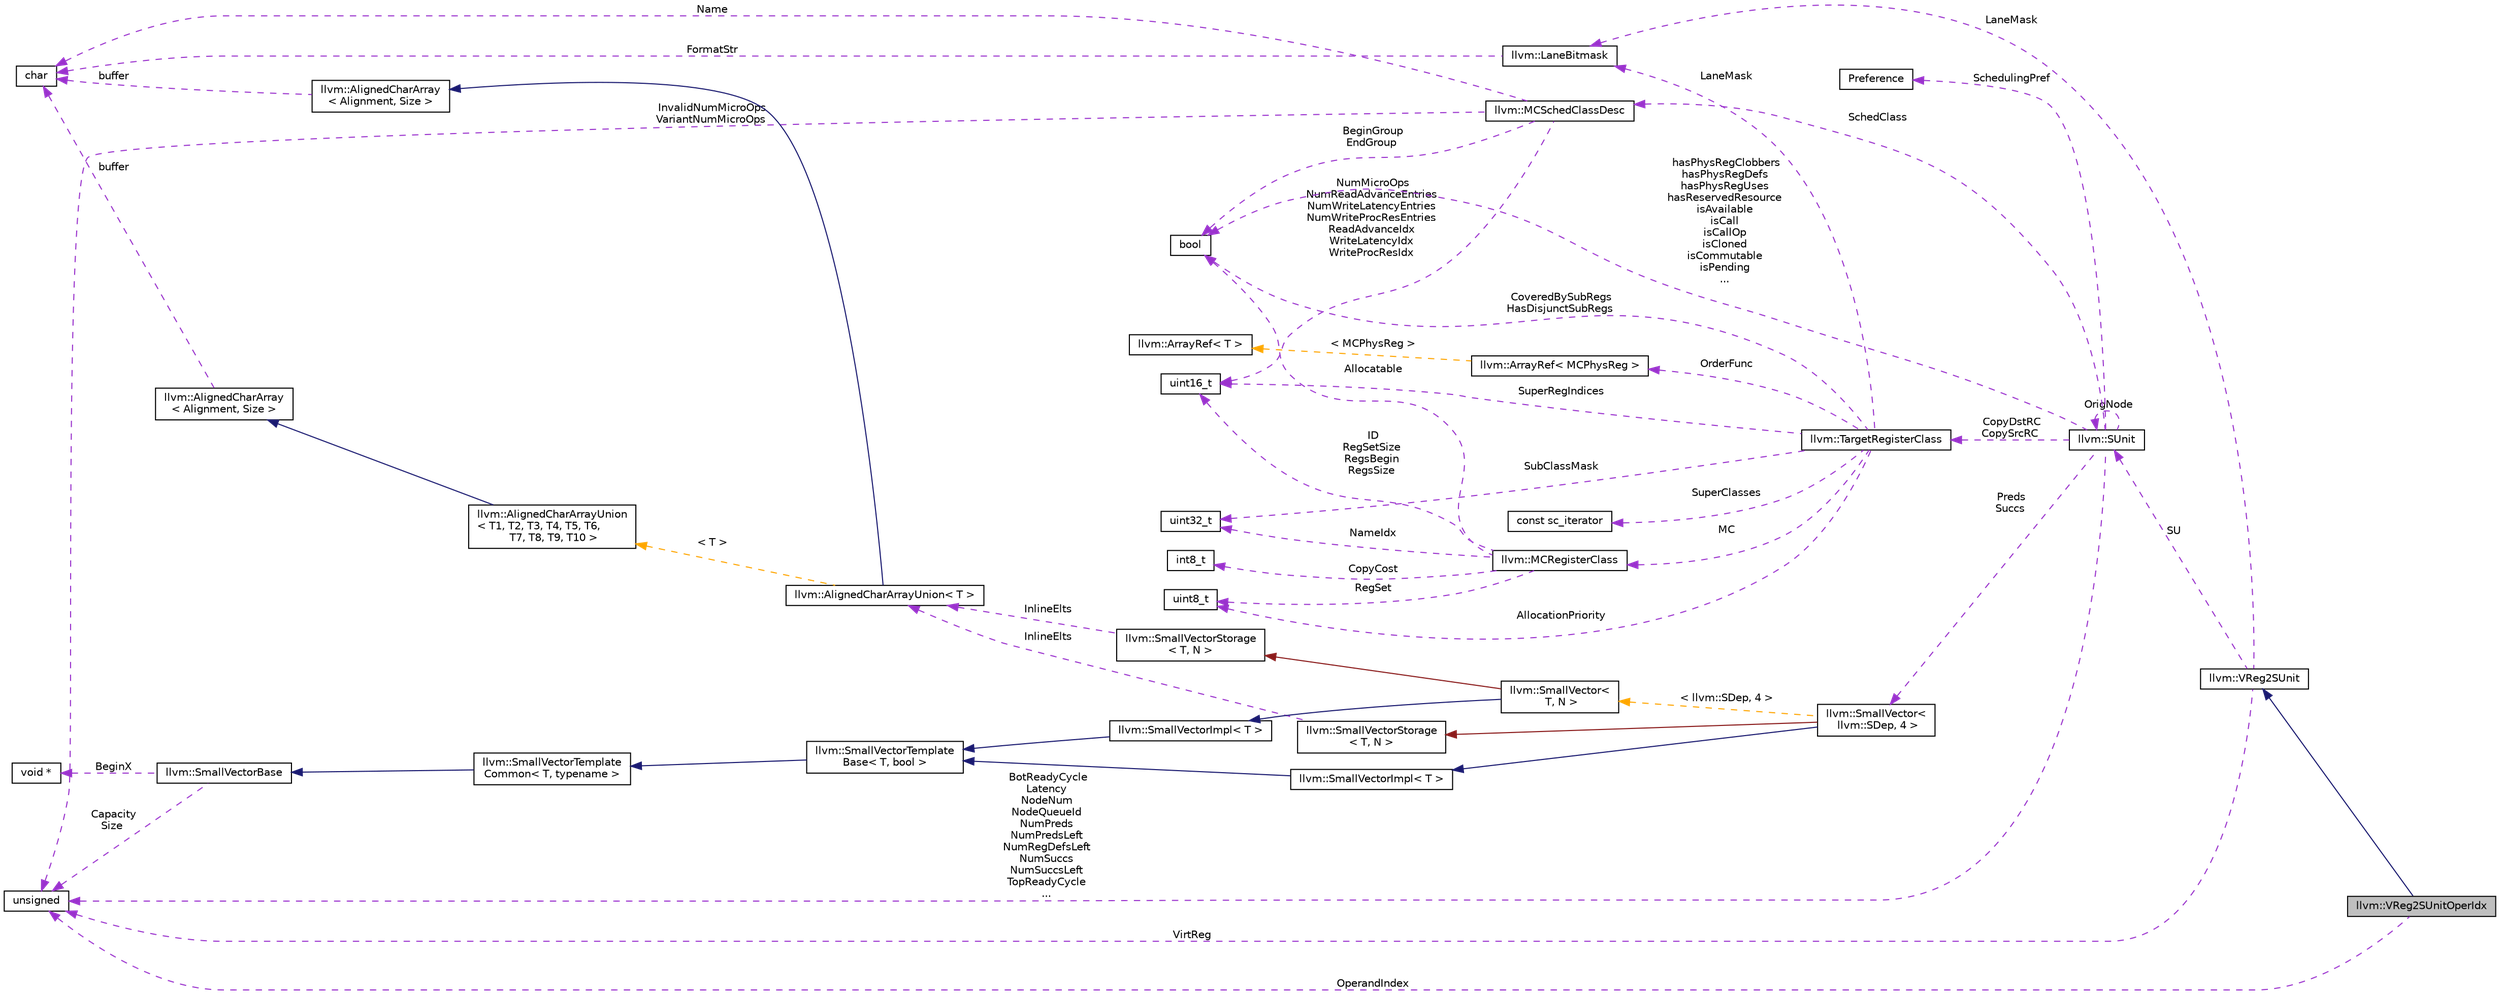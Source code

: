 digraph "llvm::VReg2SUnitOperIdx"
{
 // LATEX_PDF_SIZE
  bgcolor="transparent";
  edge [fontname="Helvetica",fontsize="10",labelfontname="Helvetica",labelfontsize="10"];
  node [fontname="Helvetica",fontsize="10",shape="box"];
  rankdir="LR";
  Node1 [label="llvm::VReg2SUnitOperIdx",height=0.2,width=0.4,color="black", fillcolor="grey75", style="filled", fontcolor="black",tooltip="Mapping from virtual register to SUnit including an operand index."];
  Node2 -> Node1 [dir="back",color="midnightblue",fontsize="10",style="solid",fontname="Helvetica"];
  Node2 [label="llvm::VReg2SUnit",height=0.2,width=0.4,color="black",URL="$structllvm_1_1VReg2SUnit.html",tooltip="An individual mapping from virtual register number to SUnit."];
  Node3 -> Node2 [dir="back",color="darkorchid3",fontsize="10",style="dashed",label=" VirtReg" ,fontname="Helvetica"];
  Node3 [label="unsigned",height=0.2,width=0.4,color="black",URL="$classunsigned.html",tooltip=" "];
  Node4 -> Node2 [dir="back",color="darkorchid3",fontsize="10",style="dashed",label=" LaneMask" ,fontname="Helvetica"];
  Node4 [label="llvm::LaneBitmask",height=0.2,width=0.4,color="black",URL="$structllvm_1_1LaneBitmask.html",tooltip=" "];
  Node5 -> Node4 [dir="back",color="darkorchid3",fontsize="10",style="dashed",label=" FormatStr" ,fontname="Helvetica"];
  Node5 [label="char",height=0.2,width=0.4,color="black",URL="$classchar.html",tooltip=" "];
  Node6 -> Node2 [dir="back",color="darkorchid3",fontsize="10",style="dashed",label=" SU" ,fontname="Helvetica"];
  Node6 [label="llvm::SUnit",height=0.2,width=0.4,color="black",URL="$classllvm_1_1SUnit.html",tooltip="Scheduling unit. This is a node in the scheduling DAG."];
  Node6 -> Node6 [dir="back",color="darkorchid3",fontsize="10",style="dashed",label=" OrigNode" ,fontname="Helvetica"];
  Node7 -> Node6 [dir="back",color="darkorchid3",fontsize="10",style="dashed",label=" SchedClass" ,fontname="Helvetica"];
  Node7 [label="llvm::MCSchedClassDesc",height=0.2,width=0.4,color="black",URL="$structllvm_1_1MCSchedClassDesc.html",tooltip="Summarize the scheduling resources required for an instruction of a particular scheduling class."];
  Node3 -> Node7 [dir="back",color="darkorchid3",fontsize="10",style="dashed",label=" InvalidNumMicroOps\nVariantNumMicroOps" ,fontname="Helvetica"];
  Node5 -> Node7 [dir="back",color="darkorchid3",fontsize="10",style="dashed",label=" Name" ,fontname="Helvetica"];
  Node8 -> Node7 [dir="back",color="darkorchid3",fontsize="10",style="dashed",label=" NumMicroOps\nNumReadAdvanceEntries\nNumWriteLatencyEntries\nNumWriteProcResEntries\nReadAdvanceIdx\nWriteLatencyIdx\nWriteProcResIdx" ,fontname="Helvetica"];
  Node8 [label="uint16_t",height=0.2,width=0.4,color="black",tooltip=" "];
  Node9 -> Node7 [dir="back",color="darkorchid3",fontsize="10",style="dashed",label=" BeginGroup\nEndGroup" ,fontname="Helvetica"];
  Node9 [label="bool",height=0.2,width=0.4,color="black",URL="$classbool.html",tooltip=" "];
  Node10 -> Node6 [dir="back",color="darkorchid3",fontsize="10",style="dashed",label=" Preds\nSuccs" ,fontname="Helvetica"];
  Node10 [label="llvm::SmallVector\<\l llvm::SDep, 4 \>",height=0.2,width=0.4,color="black",URL="$classllvm_1_1SmallVector.html",tooltip=" "];
  Node11 -> Node10 [dir="back",color="midnightblue",fontsize="10",style="solid",fontname="Helvetica"];
  Node11 [label="llvm::SmallVectorImpl\< T \>",height=0.2,width=0.4,color="black",URL="$classllvm_1_1SmallVectorImpl.html",tooltip="This class consists of common code factored out of the SmallVector class to reduce code duplication b..."];
  Node12 -> Node11 [dir="back",color="midnightblue",fontsize="10",style="solid",fontname="Helvetica"];
  Node12 [label="llvm::SmallVectorTemplate\lBase\< T, bool \>",height=0.2,width=0.4,color="black",URL="$classllvm_1_1SmallVectorTemplateBase.html",tooltip="SmallVectorTemplateBase<TriviallyCopyable = false> - This is where we put method implementations that..."];
  Node13 -> Node12 [dir="back",color="midnightblue",fontsize="10",style="solid",fontname="Helvetica"];
  Node13 [label="llvm::SmallVectorTemplate\lCommon\< T, typename \>",height=0.2,width=0.4,color="black",URL="$classllvm_1_1SmallVectorTemplateCommon.html",tooltip="This is the part of SmallVectorTemplateBase which does not depend on whether the type T is a POD."];
  Node14 -> Node13 [dir="back",color="midnightblue",fontsize="10",style="solid",fontname="Helvetica"];
  Node14 [label="llvm::SmallVectorBase",height=0.2,width=0.4,color="black",URL="$classllvm_1_1SmallVectorBase.html",tooltip="This is all the non-templated stuff common to all SmallVectors."];
  Node15 -> Node14 [dir="back",color="darkorchid3",fontsize="10",style="dashed",label=" BeginX" ,fontname="Helvetica"];
  Node15 [label="void *",height=0.2,width=0.4,color="black",tooltip=" "];
  Node3 -> Node14 [dir="back",color="darkorchid3",fontsize="10",style="dashed",label=" Capacity\nSize" ,fontname="Helvetica"];
  Node16 -> Node10 [dir="back",color="firebrick4",fontsize="10",style="solid",fontname="Helvetica"];
  Node16 [label="llvm::SmallVectorStorage\l\< T, N \>",height=0.2,width=0.4,color="black",URL="$structllvm_1_1SmallVectorStorage.html",tooltip="Storage for the SmallVector elements."];
  Node17 -> Node16 [dir="back",color="darkorchid3",fontsize="10",style="dashed",label=" InlineElts" ,fontname="Helvetica"];
  Node17 [label="llvm::AlignedCharArrayUnion\< T \>",height=0.2,width=0.4,color="black",URL="$structllvm_1_1AlignedCharArrayUnion.html",tooltip=" "];
  Node18 -> Node17 [dir="back",color="midnightblue",fontsize="10",style="solid",fontname="Helvetica"];
  Node18 [label="llvm::AlignedCharArray\l\< Alignment, Size \>",height=0.2,width=0.4,color="black",URL="$structllvm_1_1AlignedCharArray.html",tooltip="Helper for building an aligned character array type."];
  Node5 -> Node18 [dir="back",color="darkorchid3",fontsize="10",style="dashed",label=" buffer" ,fontname="Helvetica"];
  Node19 -> Node17 [dir="back",color="orange",fontsize="10",style="dashed",label=" \< T \>" ,fontname="Helvetica"];
  Node19 [label="llvm::AlignedCharArrayUnion\l\< T1, T2, T3, T4, T5, T6,\l T7, T8, T9, T10 \>",height=0.2,width=0.4,color="black",URL="$structllvm_1_1AlignedCharArrayUnion.html",tooltip="This union template exposes a suitably aligned and sized character array member which can hold elemen..."];
  Node20 -> Node19 [dir="back",color="midnightblue",fontsize="10",style="solid",fontname="Helvetica"];
  Node20 [label="llvm::AlignedCharArray\l\< Alignment, Size \>",height=0.2,width=0.4,color="black",URL="$structllvm_1_1AlignedCharArray.html",tooltip="Helper for building an aligned character array type."];
  Node5 -> Node20 [dir="back",color="darkorchid3",fontsize="10",style="dashed",label=" buffer" ,fontname="Helvetica"];
  Node21 -> Node10 [dir="back",color="orange",fontsize="10",style="dashed",label=" \< llvm::SDep, 4 \>" ,fontname="Helvetica"];
  Node21 [label="llvm::SmallVector\<\l T, N \>",height=0.2,width=0.4,color="black",URL="$classllvm_1_1SmallVector.html",tooltip="This is a 'vector' (really, a variable-sized array), optimized for the case when the array is small."];
  Node22 -> Node21 [dir="back",color="midnightblue",fontsize="10",style="solid",fontname="Helvetica"];
  Node22 [label="llvm::SmallVectorImpl\< T \>",height=0.2,width=0.4,color="black",URL="$classllvm_1_1SmallVectorImpl.html",tooltip="This class consists of common code factored out of the SmallVector class to reduce code duplication b..."];
  Node12 -> Node22 [dir="back",color="midnightblue",fontsize="10",style="solid",fontname="Helvetica"];
  Node23 -> Node21 [dir="back",color="firebrick4",fontsize="10",style="solid",fontname="Helvetica"];
  Node23 [label="llvm::SmallVectorStorage\l\< T, N \>",height=0.2,width=0.4,color="black",URL="$structllvm_1_1SmallVectorStorage.html",tooltip="Storage for the SmallVector elements."];
  Node17 -> Node23 [dir="back",color="darkorchid3",fontsize="10",style="dashed",label=" InlineElts" ,fontname="Helvetica"];
  Node3 -> Node6 [dir="back",color="darkorchid3",fontsize="10",style="dashed",label=" BotReadyCycle\nLatency\nNodeNum\nNodeQueueId\nNumPreds\nNumPredsLeft\nNumRegDefsLeft\nNumSuccs\nNumSuccsLeft\nTopReadyCycle\n..." ,fontname="Helvetica"];
  Node9 -> Node6 [dir="back",color="darkorchid3",fontsize="10",style="dashed",label=" hasPhysRegClobbers\nhasPhysRegDefs\nhasPhysRegUses\nhasReservedResource\nisAvailable\nisCall\nisCallOp\nisCloned\nisCommutable\nisPending\n..." ,fontname="Helvetica"];
  Node24 -> Node6 [dir="back",color="darkorchid3",fontsize="10",style="dashed",label=" SchedulingPref" ,fontname="Helvetica"];
  Node24 [label="Preference",height=0.2,width=0.4,color="black",tooltip=" "];
  Node25 -> Node6 [dir="back",color="darkorchid3",fontsize="10",style="dashed",label=" CopyDstRC\nCopySrcRC" ,fontname="Helvetica"];
  Node25 [label="llvm::TargetRegisterClass",height=0.2,width=0.4,color="black",URL="$classllvm_1_1TargetRegisterClass.html",tooltip=" "];
  Node26 -> Node25 [dir="back",color="darkorchid3",fontsize="10",style="dashed",label=" MC" ,fontname="Helvetica"];
  Node26 [label="llvm::MCRegisterClass",height=0.2,width=0.4,color="black",URL="$classllvm_1_1MCRegisterClass.html",tooltip="MCRegisterClass - Base class of TargetRegisterClass."];
  Node8 -> Node26 [dir="back",color="darkorchid3",fontsize="10",style="dashed",label=" ID\nRegSetSize\nRegsBegin\nRegsSize" ,fontname="Helvetica"];
  Node27 -> Node26 [dir="back",color="darkorchid3",fontsize="10",style="dashed",label=" RegSet" ,fontname="Helvetica"];
  Node27 [label="uint8_t",height=0.2,width=0.4,color="black",tooltip=" "];
  Node28 -> Node26 [dir="back",color="darkorchid3",fontsize="10",style="dashed",label=" NameIdx" ,fontname="Helvetica"];
  Node28 [label="uint32_t",height=0.2,width=0.4,color="black",URL="$classuint32__t.html",tooltip=" "];
  Node29 -> Node26 [dir="back",color="darkorchid3",fontsize="10",style="dashed",label=" CopyCost" ,fontname="Helvetica"];
  Node29 [label="int8_t",height=0.2,width=0.4,color="black",tooltip=" "];
  Node9 -> Node26 [dir="back",color="darkorchid3",fontsize="10",style="dashed",label=" Allocatable" ,fontname="Helvetica"];
  Node28 -> Node25 [dir="back",color="darkorchid3",fontsize="10",style="dashed",label=" SubClassMask" ,fontname="Helvetica"];
  Node8 -> Node25 [dir="back",color="darkorchid3",fontsize="10",style="dashed",label=" SuperRegIndices" ,fontname="Helvetica"];
  Node4 -> Node25 [dir="back",color="darkorchid3",fontsize="10",style="dashed",label=" LaneMask" ,fontname="Helvetica"];
  Node27 -> Node25 [dir="back",color="darkorchid3",fontsize="10",style="dashed",label=" AllocationPriority" ,fontname="Helvetica"];
  Node9 -> Node25 [dir="back",color="darkorchid3",fontsize="10",style="dashed",label=" CoveredBySubRegs\nHasDisjunctSubRegs" ,fontname="Helvetica"];
  Node30 -> Node25 [dir="back",color="darkorchid3",fontsize="10",style="dashed",label=" SuperClasses" ,fontname="Helvetica"];
  Node30 [label="const sc_iterator",height=0.2,width=0.4,color="black",tooltip=" "];
  Node31 -> Node25 [dir="back",color="darkorchid3",fontsize="10",style="dashed",label=" OrderFunc" ,fontname="Helvetica"];
  Node31 [label="llvm::ArrayRef\< MCPhysReg \>",height=0.2,width=0.4,color="black",URL="$classllvm_1_1ArrayRef.html",tooltip=" "];
  Node32 -> Node31 [dir="back",color="orange",fontsize="10",style="dashed",label=" \< MCPhysReg \>" ,fontname="Helvetica"];
  Node32 [label="llvm::ArrayRef\< T \>",height=0.2,width=0.4,color="black",URL="$classllvm_1_1ArrayRef.html",tooltip="ArrayRef - Represent a constant reference to an array (0 or more elements consecutively in memory),..."];
  Node3 -> Node1 [dir="back",color="darkorchid3",fontsize="10",style="dashed",label=" OperandIndex" ,fontname="Helvetica"];
}
